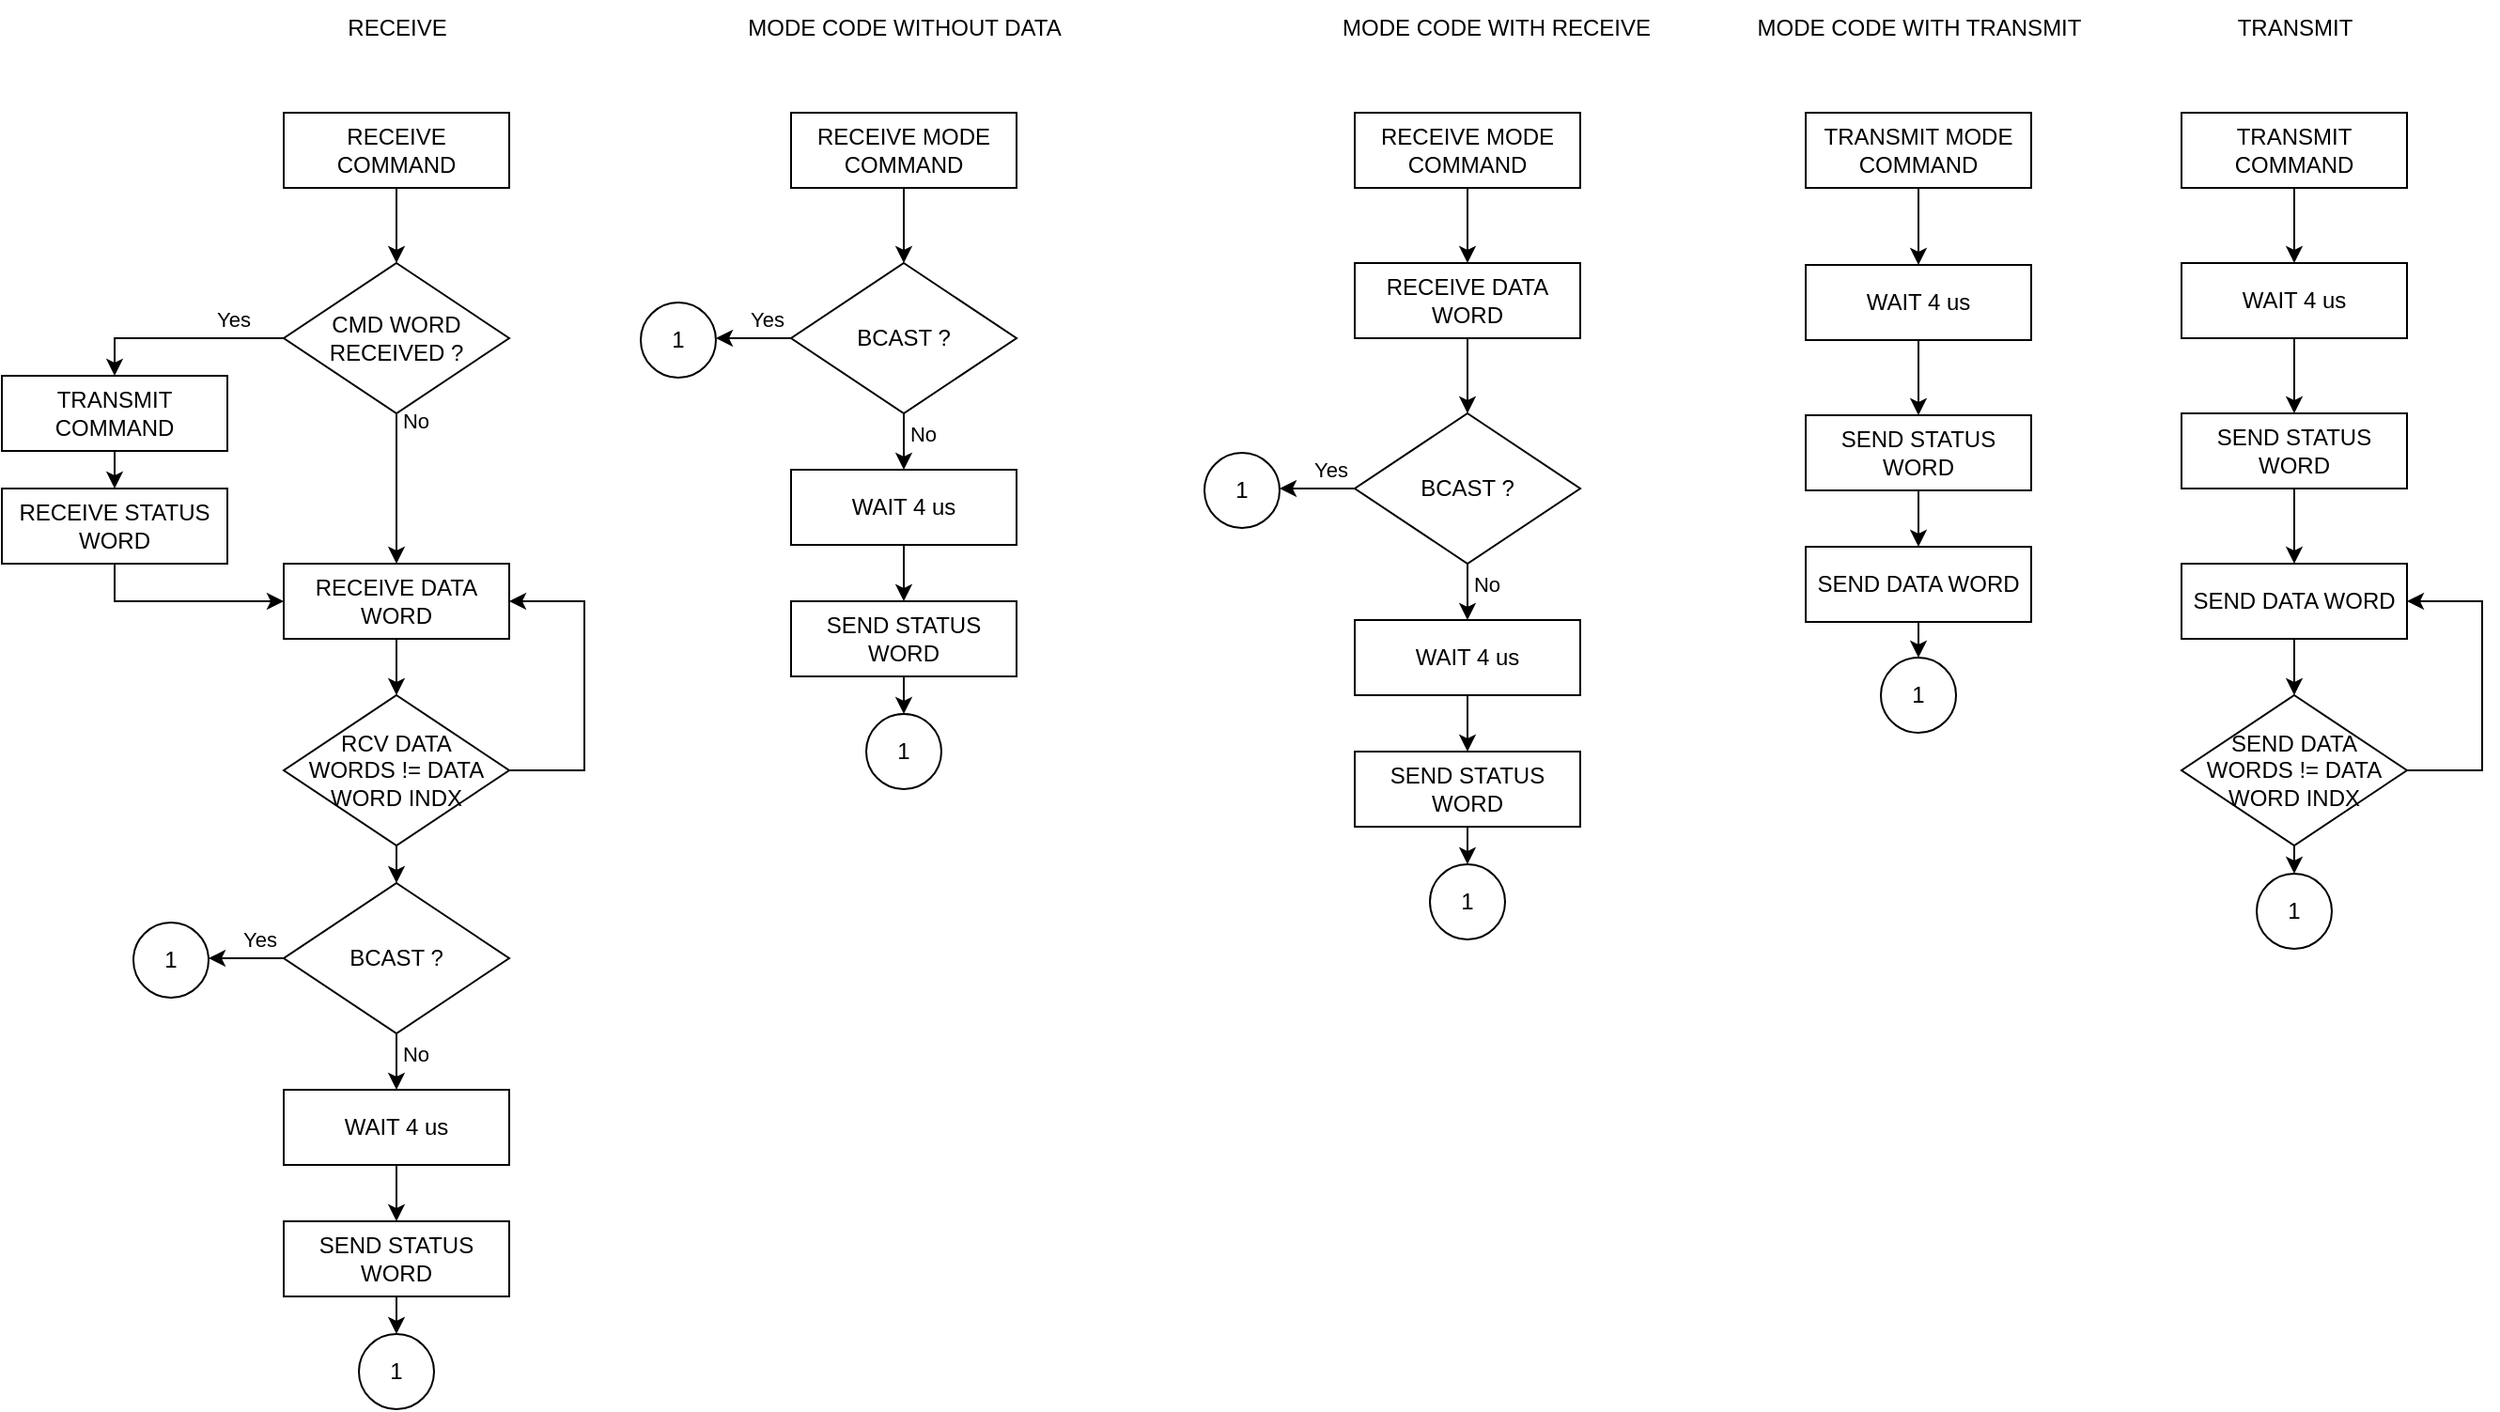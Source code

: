 <mxfile version="24.2.2" type="device">
  <diagram name="Страница — 1" id="RRZoF37K4Z5J2b6S36-b">
    <mxGraphModel dx="1743" dy="1103" grid="1" gridSize="10" guides="1" tooltips="1" connect="1" arrows="1" fold="1" page="1" pageScale="1" pageWidth="827" pageHeight="1169" math="0" shadow="0">
      <root>
        <mxCell id="0" />
        <mxCell id="1" parent="0" />
        <mxCell id="beP1CJdmgHGpIyLdCWvQ-48" style="edgeStyle=orthogonalEdgeStyle;rounded=0;orthogonalLoop=1;jettySize=auto;html=1;exitX=0.5;exitY=1;exitDx=0;exitDy=0;entryX=0.5;entryY=0;entryDx=0;entryDy=0;" edge="1" parent="1" source="beP1CJdmgHGpIyLdCWvQ-41" target="beP1CJdmgHGpIyLdCWvQ-46">
          <mxGeometry relative="1" as="geometry" />
        </mxCell>
        <mxCell id="beP1CJdmgHGpIyLdCWvQ-41" value="RECEIVE DATA WORD" style="rounded=0;whiteSpace=wrap;html=1;" vertex="1" parent="1">
          <mxGeometry x="530" y="560" width="120" height="40" as="geometry" />
        </mxCell>
        <mxCell id="beP1CJdmgHGpIyLdCWvQ-47" style="edgeStyle=orthogonalEdgeStyle;rounded=0;orthogonalLoop=1;jettySize=auto;html=1;exitX=1;exitY=0.5;exitDx=0;exitDy=0;entryX=1;entryY=0.5;entryDx=0;entryDy=0;" edge="1" parent="1" source="beP1CJdmgHGpIyLdCWvQ-46" target="beP1CJdmgHGpIyLdCWvQ-41">
          <mxGeometry relative="1" as="geometry">
            <Array as="points">
              <mxPoint x="690" y="670" />
              <mxPoint x="690" y="580" />
            </Array>
          </mxGeometry>
        </mxCell>
        <mxCell id="beP1CJdmgHGpIyLdCWvQ-46" value="RCV DATA&lt;div&gt;WORDS != DATA WORD INDX&lt;/div&gt;" style="rhombus;whiteSpace=wrap;html=1;" vertex="1" parent="1">
          <mxGeometry x="530" y="630" width="120" height="80" as="geometry" />
        </mxCell>
        <mxCell id="beP1CJdmgHGpIyLdCWvQ-55" style="edgeStyle=orthogonalEdgeStyle;rounded=0;orthogonalLoop=1;jettySize=auto;html=1;exitX=0.5;exitY=1;exitDx=0;exitDy=0;entryX=0.5;entryY=0;entryDx=0;entryDy=0;" edge="1" parent="1" source="beP1CJdmgHGpIyLdCWvQ-51" target="beP1CJdmgHGpIyLdCWvQ-54">
          <mxGeometry relative="1" as="geometry" />
        </mxCell>
        <mxCell id="beP1CJdmgHGpIyLdCWvQ-51" value="WAIT 4 us" style="rounded=0;whiteSpace=wrap;html=1;" vertex="1" parent="1">
          <mxGeometry x="530" y="840" width="120" height="40" as="geometry" />
        </mxCell>
        <mxCell id="beP1CJdmgHGpIyLdCWvQ-56" style="edgeStyle=orthogonalEdgeStyle;rounded=0;orthogonalLoop=1;jettySize=auto;html=1;exitX=0.5;exitY=1;exitDx=0;exitDy=0;entryX=0.5;entryY=0;entryDx=0;entryDy=0;" edge="1" parent="1" source="beP1CJdmgHGpIyLdCWvQ-54" target="beP1CJdmgHGpIyLdCWvQ-57">
          <mxGeometry relative="1" as="geometry">
            <mxPoint x="590.143" y="990" as="targetPoint" />
          </mxGeometry>
        </mxCell>
        <mxCell id="beP1CJdmgHGpIyLdCWvQ-54" value="SEND STATUS WORD" style="rounded=0;whiteSpace=wrap;html=1;" vertex="1" parent="1">
          <mxGeometry x="530" y="910" width="120" height="40" as="geometry" />
        </mxCell>
        <mxCell id="beP1CJdmgHGpIyLdCWvQ-57" value="1" style="ellipse;whiteSpace=wrap;html=1;aspect=fixed;" vertex="1" parent="1">
          <mxGeometry x="570" y="970" width="40" height="40" as="geometry" />
        </mxCell>
        <mxCell id="beP1CJdmgHGpIyLdCWvQ-59" style="edgeStyle=orthogonalEdgeStyle;rounded=0;orthogonalLoop=1;jettySize=auto;html=1;exitX=0.5;exitY=1;exitDx=0;exitDy=0;entryX=0.5;entryY=0;entryDx=0;entryDy=0;" edge="1" parent="1" source="beP1CJdmgHGpIyLdCWvQ-60" target="beP1CJdmgHGpIyLdCWvQ-63">
          <mxGeometry relative="1" as="geometry" />
        </mxCell>
        <mxCell id="beP1CJdmgHGpIyLdCWvQ-60" value="SEND DATA WORD" style="rounded=0;whiteSpace=wrap;html=1;" vertex="1" parent="1">
          <mxGeometry x="1540" y="560" width="120" height="40" as="geometry" />
        </mxCell>
        <mxCell id="beP1CJdmgHGpIyLdCWvQ-61" style="edgeStyle=orthogonalEdgeStyle;rounded=0;orthogonalLoop=1;jettySize=auto;html=1;exitX=1;exitY=0.5;exitDx=0;exitDy=0;entryX=1;entryY=0.5;entryDx=0;entryDy=0;" edge="1" parent="1" source="beP1CJdmgHGpIyLdCWvQ-63" target="beP1CJdmgHGpIyLdCWvQ-60">
          <mxGeometry relative="1" as="geometry">
            <Array as="points">
              <mxPoint x="1700" y="670" />
              <mxPoint x="1700" y="580" />
            </Array>
          </mxGeometry>
        </mxCell>
        <mxCell id="beP1CJdmgHGpIyLdCWvQ-73" style="edgeStyle=orthogonalEdgeStyle;rounded=0;orthogonalLoop=1;jettySize=auto;html=1;exitX=0.5;exitY=1;exitDx=0;exitDy=0;entryX=0.5;entryY=0;entryDx=0;entryDy=0;" edge="1" parent="1" source="beP1CJdmgHGpIyLdCWvQ-63" target="beP1CJdmgHGpIyLdCWvQ-68">
          <mxGeometry relative="1" as="geometry" />
        </mxCell>
        <mxCell id="beP1CJdmgHGpIyLdCWvQ-63" value="SEND DATA&lt;div&gt;WORDS != DATA WORD INDX&lt;/div&gt;" style="rhombus;whiteSpace=wrap;html=1;" vertex="1" parent="1">
          <mxGeometry x="1540" y="630" width="120" height="80" as="geometry" />
        </mxCell>
        <mxCell id="beP1CJdmgHGpIyLdCWvQ-68" value="1" style="ellipse;whiteSpace=wrap;html=1;aspect=fixed;" vertex="1" parent="1">
          <mxGeometry x="1580" y="725" width="40" height="40" as="geometry" />
        </mxCell>
        <mxCell id="beP1CJdmgHGpIyLdCWvQ-70" style="edgeStyle=orthogonalEdgeStyle;rounded=0;orthogonalLoop=1;jettySize=auto;html=1;exitX=0.5;exitY=1;exitDx=0;exitDy=0;entryX=0.5;entryY=0;entryDx=0;entryDy=0;" edge="1" parent="1" source="beP1CJdmgHGpIyLdCWvQ-69" target="beP1CJdmgHGpIyLdCWvQ-60">
          <mxGeometry relative="1" as="geometry" />
        </mxCell>
        <mxCell id="beP1CJdmgHGpIyLdCWvQ-69" value="SEND STATUS WORD" style="rounded=0;whiteSpace=wrap;html=1;" vertex="1" parent="1">
          <mxGeometry x="1540" y="480" width="120" height="40" as="geometry" />
        </mxCell>
        <mxCell id="beP1CJdmgHGpIyLdCWvQ-72" style="edgeStyle=orthogonalEdgeStyle;rounded=0;orthogonalLoop=1;jettySize=auto;html=1;exitX=0.5;exitY=1;exitDx=0;exitDy=0;entryX=0.5;entryY=0;entryDx=0;entryDy=0;" edge="1" parent="1" source="beP1CJdmgHGpIyLdCWvQ-71" target="beP1CJdmgHGpIyLdCWvQ-69">
          <mxGeometry relative="1" as="geometry" />
        </mxCell>
        <mxCell id="beP1CJdmgHGpIyLdCWvQ-71" value="WAIT 4 us" style="rounded=0;whiteSpace=wrap;html=1;" vertex="1" parent="1">
          <mxGeometry x="1540" y="400" width="120" height="40" as="geometry" />
        </mxCell>
        <mxCell id="beP1CJdmgHGpIyLdCWvQ-76" value="RECEIVE MODE COMMAND" style="rounded=0;whiteSpace=wrap;html=1;" vertex="1" parent="1">
          <mxGeometry x="800" y="320" width="120" height="40" as="geometry" />
        </mxCell>
        <mxCell id="beP1CJdmgHGpIyLdCWvQ-78" style="edgeStyle=orthogonalEdgeStyle;rounded=0;orthogonalLoop=1;jettySize=auto;html=1;exitX=0.5;exitY=1;exitDx=0;exitDy=0;entryX=0.5;entryY=0;entryDx=0;entryDy=0;" edge="1" parent="1" source="beP1CJdmgHGpIyLdCWvQ-76" target="beP1CJdmgHGpIyLdCWvQ-140">
          <mxGeometry relative="1" as="geometry">
            <mxPoint x="800" y="401" as="targetPoint" />
            <mxPoint x="800" y="381" as="sourcePoint" />
          </mxGeometry>
        </mxCell>
        <mxCell id="beP1CJdmgHGpIyLdCWvQ-87" value="RECEIVE" style="text;html=1;align=center;verticalAlign=middle;resizable=0;points=[];autosize=1;strokeColor=none;fillColor=none;" vertex="1" parent="1">
          <mxGeometry x="550" y="260" width="80" height="30" as="geometry" />
        </mxCell>
        <mxCell id="beP1CJdmgHGpIyLdCWvQ-88" value="TRANSMIT" style="text;html=1;align=center;verticalAlign=middle;resizable=0;points=[];autosize=1;strokeColor=none;fillColor=none;" vertex="1" parent="1">
          <mxGeometry x="1560" y="260" width="80" height="30" as="geometry" />
        </mxCell>
        <mxCell id="beP1CJdmgHGpIyLdCWvQ-89" value="MODE CODE WITHOUT DATA" style="text;html=1;align=center;verticalAlign=middle;resizable=0;points=[];autosize=1;strokeColor=none;fillColor=none;" vertex="1" parent="1">
          <mxGeometry x="765" y="260" width="190" height="30" as="geometry" />
        </mxCell>
        <mxCell id="beP1CJdmgHGpIyLdCWvQ-90" style="edgeStyle=orthogonalEdgeStyle;rounded=0;orthogonalLoop=1;jettySize=auto;html=1;exitX=0.5;exitY=1;exitDx=0;exitDy=0;entryX=0.5;entryY=0;entryDx=0;entryDy=0;" edge="1" parent="1" source="beP1CJdmgHGpIyLdCWvQ-91" target="beP1CJdmgHGpIyLdCWvQ-101">
          <mxGeometry relative="1" as="geometry">
            <mxPoint x="1160" y="390" as="targetPoint" />
            <Array as="points" />
          </mxGeometry>
        </mxCell>
        <mxCell id="beP1CJdmgHGpIyLdCWvQ-91" value="RECEIVE MODE COMMAND" style="rounded=0;whiteSpace=wrap;html=1;" vertex="1" parent="1">
          <mxGeometry x="1100" y="320" width="120" height="40" as="geometry" />
        </mxCell>
        <mxCell id="beP1CJdmgHGpIyLdCWvQ-93" style="edgeStyle=orthogonalEdgeStyle;rounded=0;orthogonalLoop=1;jettySize=auto;html=1;exitX=0.5;exitY=1;exitDx=0;exitDy=0;entryX=0.5;entryY=0;entryDx=0;entryDy=0;" edge="1" parent="1" source="beP1CJdmgHGpIyLdCWvQ-101" target="beP1CJdmgHGpIyLdCWvQ-151">
          <mxGeometry relative="1" as="geometry">
            <mxPoint x="1160" y="470" as="targetPoint" />
            <mxPoint x="1160" y="470" as="sourcePoint" />
          </mxGeometry>
        </mxCell>
        <mxCell id="beP1CJdmgHGpIyLdCWvQ-100" value="MODE CODE WITH RECEIVE" style="text;html=1;align=center;verticalAlign=middle;resizable=0;points=[];autosize=1;strokeColor=none;fillColor=none;" vertex="1" parent="1">
          <mxGeometry x="1080" y="260" width="190" height="30" as="geometry" />
        </mxCell>
        <mxCell id="beP1CJdmgHGpIyLdCWvQ-101" value="RECEIVE DATA WORD" style="rounded=0;whiteSpace=wrap;html=1;" vertex="1" parent="1">
          <mxGeometry x="1100" y="400" width="120" height="40" as="geometry" />
        </mxCell>
        <mxCell id="beP1CJdmgHGpIyLdCWvQ-120" style="edgeStyle=orthogonalEdgeStyle;rounded=0;orthogonalLoop=1;jettySize=auto;html=1;exitX=0.5;exitY=1;exitDx=0;exitDy=0;entryX=0.5;entryY=0;entryDx=0;entryDy=0;" edge="1" parent="1" source="beP1CJdmgHGpIyLdCWvQ-104" target="beP1CJdmgHGpIyLdCWvQ-108">
          <mxGeometry relative="1" as="geometry" />
        </mxCell>
        <mxCell id="beP1CJdmgHGpIyLdCWvQ-104" value="SEND DATA WORD" style="rounded=0;whiteSpace=wrap;html=1;" vertex="1" parent="1">
          <mxGeometry x="1340" y="551" width="120" height="40" as="geometry" />
        </mxCell>
        <mxCell id="beP1CJdmgHGpIyLdCWvQ-108" value="1" style="ellipse;whiteSpace=wrap;html=1;aspect=fixed;" vertex="1" parent="1">
          <mxGeometry x="1380" y="610" width="40" height="40" as="geometry" />
        </mxCell>
        <mxCell id="beP1CJdmgHGpIyLdCWvQ-109" style="edgeStyle=orthogonalEdgeStyle;rounded=0;orthogonalLoop=1;jettySize=auto;html=1;exitX=0.5;exitY=1;exitDx=0;exitDy=0;entryX=0.5;entryY=0;entryDx=0;entryDy=0;" edge="1" parent="1" source="beP1CJdmgHGpIyLdCWvQ-110" target="beP1CJdmgHGpIyLdCWvQ-104">
          <mxGeometry relative="1" as="geometry" />
        </mxCell>
        <mxCell id="beP1CJdmgHGpIyLdCWvQ-110" value="SEND STATUS WORD" style="rounded=0;whiteSpace=wrap;html=1;" vertex="1" parent="1">
          <mxGeometry x="1340" y="481" width="120" height="40" as="geometry" />
        </mxCell>
        <mxCell id="beP1CJdmgHGpIyLdCWvQ-111" style="edgeStyle=orthogonalEdgeStyle;rounded=0;orthogonalLoop=1;jettySize=auto;html=1;exitX=0.5;exitY=1;exitDx=0;exitDy=0;entryX=0.5;entryY=0;entryDx=0;entryDy=0;" edge="1" parent="1" source="beP1CJdmgHGpIyLdCWvQ-112" target="beP1CJdmgHGpIyLdCWvQ-110">
          <mxGeometry relative="1" as="geometry" />
        </mxCell>
        <mxCell id="beP1CJdmgHGpIyLdCWvQ-112" value="WAIT 4 us" style="rounded=0;whiteSpace=wrap;html=1;" vertex="1" parent="1">
          <mxGeometry x="1340" y="401" width="120" height="40" as="geometry" />
        </mxCell>
        <mxCell id="beP1CJdmgHGpIyLdCWvQ-113" value="MODE CODE WITH TRANSMIT" style="text;html=1;align=center;verticalAlign=middle;resizable=0;points=[];autosize=1;strokeColor=none;fillColor=none;" vertex="1" parent="1">
          <mxGeometry x="1300" y="260" width="200" height="30" as="geometry" />
        </mxCell>
        <mxCell id="beP1CJdmgHGpIyLdCWvQ-183" style="edgeStyle=orthogonalEdgeStyle;rounded=0;orthogonalLoop=1;jettySize=auto;html=1;exitX=0.5;exitY=1;exitDx=0;exitDy=0;entryX=0.5;entryY=0;entryDx=0;entryDy=0;" edge="1" parent="1" source="beP1CJdmgHGpIyLdCWvQ-114" target="beP1CJdmgHGpIyLdCWvQ-178">
          <mxGeometry relative="1" as="geometry" />
        </mxCell>
        <mxCell id="beP1CJdmgHGpIyLdCWvQ-114" value="RECEIVE COMMAND" style="rounded=0;whiteSpace=wrap;html=1;" vertex="1" parent="1">
          <mxGeometry x="530" y="320" width="120" height="40" as="geometry" />
        </mxCell>
        <mxCell id="beP1CJdmgHGpIyLdCWvQ-117" style="edgeStyle=orthogonalEdgeStyle;rounded=0;orthogonalLoop=1;jettySize=auto;html=1;exitX=0.5;exitY=1;exitDx=0;exitDy=0;entryX=0.5;entryY=0;entryDx=0;entryDy=0;" edge="1" parent="1" source="beP1CJdmgHGpIyLdCWvQ-116" target="beP1CJdmgHGpIyLdCWvQ-71">
          <mxGeometry relative="1" as="geometry" />
        </mxCell>
        <mxCell id="beP1CJdmgHGpIyLdCWvQ-116" value="TRANSMIT COMMAND" style="rounded=0;whiteSpace=wrap;html=1;" vertex="1" parent="1">
          <mxGeometry x="1540" y="320" width="120" height="40" as="geometry" />
        </mxCell>
        <mxCell id="beP1CJdmgHGpIyLdCWvQ-119" style="edgeStyle=orthogonalEdgeStyle;rounded=0;orthogonalLoop=1;jettySize=auto;html=1;exitX=0.5;exitY=1;exitDx=0;exitDy=0;entryX=0.5;entryY=0;entryDx=0;entryDy=0;" edge="1" parent="1" source="beP1CJdmgHGpIyLdCWvQ-118" target="beP1CJdmgHGpIyLdCWvQ-112">
          <mxGeometry relative="1" as="geometry" />
        </mxCell>
        <mxCell id="beP1CJdmgHGpIyLdCWvQ-118" value="TRANSMIT MODE COMMAND" style="rounded=0;whiteSpace=wrap;html=1;" vertex="1" parent="1">
          <mxGeometry x="1340" y="320" width="120" height="40" as="geometry" />
        </mxCell>
        <mxCell id="beP1CJdmgHGpIyLdCWvQ-126" style="edgeStyle=orthogonalEdgeStyle;rounded=0;orthogonalLoop=1;jettySize=auto;html=1;exitX=0.5;exitY=1;exitDx=0;exitDy=0;entryX=0.5;entryY=0;entryDx=0;entryDy=0;" edge="1" parent="1" source="beP1CJdmgHGpIyLdCWvQ-124" target="beP1CJdmgHGpIyLdCWvQ-51">
          <mxGeometry relative="1" as="geometry" />
        </mxCell>
        <mxCell id="beP1CJdmgHGpIyLdCWvQ-127" value="No" style="edgeLabel;html=1;align=center;verticalAlign=middle;resizable=0;points=[];" vertex="1" connectable="0" parent="beP1CJdmgHGpIyLdCWvQ-126">
          <mxGeometry x="-0.306" y="2" relative="1" as="geometry">
            <mxPoint x="8" as="offset" />
          </mxGeometry>
        </mxCell>
        <mxCell id="beP1CJdmgHGpIyLdCWvQ-128" style="edgeStyle=orthogonalEdgeStyle;rounded=0;orthogonalLoop=1;jettySize=auto;html=1;exitX=0;exitY=0.5;exitDx=0;exitDy=0;entryX=1;entryY=0.475;entryDx=0;entryDy=0;entryPerimeter=0;" edge="1" parent="1" source="beP1CJdmgHGpIyLdCWvQ-124" target="beP1CJdmgHGpIyLdCWvQ-130">
          <mxGeometry relative="1" as="geometry">
            <mxPoint x="490" y="770" as="targetPoint" />
          </mxGeometry>
        </mxCell>
        <mxCell id="beP1CJdmgHGpIyLdCWvQ-129" value="Yes" style="edgeLabel;html=1;align=center;verticalAlign=middle;resizable=0;points=[];" vertex="1" connectable="0" parent="beP1CJdmgHGpIyLdCWvQ-128">
          <mxGeometry x="-0.307" y="-1" relative="1" as="geometry">
            <mxPoint x="1" y="-9" as="offset" />
          </mxGeometry>
        </mxCell>
        <mxCell id="beP1CJdmgHGpIyLdCWvQ-124" value="BCAST ?" style="rhombus;whiteSpace=wrap;html=1;" vertex="1" parent="1">
          <mxGeometry x="530" y="730" width="120" height="80" as="geometry" />
        </mxCell>
        <mxCell id="beP1CJdmgHGpIyLdCWvQ-125" style="edgeStyle=orthogonalEdgeStyle;rounded=0;orthogonalLoop=1;jettySize=auto;html=1;exitX=0.5;exitY=1;exitDx=0;exitDy=0;entryX=0.5;entryY=0;entryDx=0;entryDy=0;" edge="1" parent="1" source="beP1CJdmgHGpIyLdCWvQ-46" target="beP1CJdmgHGpIyLdCWvQ-124">
          <mxGeometry relative="1" as="geometry" />
        </mxCell>
        <mxCell id="beP1CJdmgHGpIyLdCWvQ-130" value="1" style="ellipse;whiteSpace=wrap;html=1;aspect=fixed;" vertex="1" parent="1">
          <mxGeometry x="450" y="751" width="40" height="40" as="geometry" />
        </mxCell>
        <mxCell id="beP1CJdmgHGpIyLdCWvQ-131" style="edgeStyle=orthogonalEdgeStyle;rounded=0;orthogonalLoop=1;jettySize=auto;html=1;exitX=0.5;exitY=1;exitDx=0;exitDy=0;entryX=0.5;entryY=0;entryDx=0;entryDy=0;" edge="1" parent="1" source="beP1CJdmgHGpIyLdCWvQ-132" target="beP1CJdmgHGpIyLdCWvQ-134">
          <mxGeometry relative="1" as="geometry" />
        </mxCell>
        <mxCell id="beP1CJdmgHGpIyLdCWvQ-132" value="WAIT 4 us" style="rounded=0;whiteSpace=wrap;html=1;" vertex="1" parent="1">
          <mxGeometry x="800" y="510" width="120" height="40" as="geometry" />
        </mxCell>
        <mxCell id="beP1CJdmgHGpIyLdCWvQ-133" style="edgeStyle=orthogonalEdgeStyle;rounded=0;orthogonalLoop=1;jettySize=auto;html=1;exitX=0.5;exitY=1;exitDx=0;exitDy=0;entryX=0.5;entryY=0;entryDx=0;entryDy=0;" edge="1" parent="1" source="beP1CJdmgHGpIyLdCWvQ-134" target="beP1CJdmgHGpIyLdCWvQ-135">
          <mxGeometry relative="1" as="geometry">
            <mxPoint x="860.143" y="660" as="targetPoint" />
          </mxGeometry>
        </mxCell>
        <mxCell id="beP1CJdmgHGpIyLdCWvQ-134" value="SEND STATUS WORD" style="rounded=0;whiteSpace=wrap;html=1;" vertex="1" parent="1">
          <mxGeometry x="800" y="580" width="120" height="40" as="geometry" />
        </mxCell>
        <mxCell id="beP1CJdmgHGpIyLdCWvQ-135" value="1" style="ellipse;whiteSpace=wrap;html=1;aspect=fixed;" vertex="1" parent="1">
          <mxGeometry x="840" y="640" width="40" height="40" as="geometry" />
        </mxCell>
        <mxCell id="beP1CJdmgHGpIyLdCWvQ-136" style="edgeStyle=orthogonalEdgeStyle;rounded=0;orthogonalLoop=1;jettySize=auto;html=1;exitX=0.5;exitY=1;exitDx=0;exitDy=0;entryX=0.5;entryY=0;entryDx=0;entryDy=0;" edge="1" parent="1" source="beP1CJdmgHGpIyLdCWvQ-140" target="beP1CJdmgHGpIyLdCWvQ-132">
          <mxGeometry relative="1" as="geometry" />
        </mxCell>
        <mxCell id="beP1CJdmgHGpIyLdCWvQ-137" value="No" style="edgeLabel;html=1;align=center;verticalAlign=middle;resizable=0;points=[];" vertex="1" connectable="0" parent="beP1CJdmgHGpIyLdCWvQ-136">
          <mxGeometry x="-0.306" y="2" relative="1" as="geometry">
            <mxPoint x="8" as="offset" />
          </mxGeometry>
        </mxCell>
        <mxCell id="beP1CJdmgHGpIyLdCWvQ-138" style="edgeStyle=orthogonalEdgeStyle;rounded=0;orthogonalLoop=1;jettySize=auto;html=1;exitX=0;exitY=0.5;exitDx=0;exitDy=0;entryX=1;entryY=0.475;entryDx=0;entryDy=0;entryPerimeter=0;" edge="1" parent="1" source="beP1CJdmgHGpIyLdCWvQ-140" target="beP1CJdmgHGpIyLdCWvQ-141">
          <mxGeometry relative="1" as="geometry">
            <mxPoint x="760" y="440" as="targetPoint" />
          </mxGeometry>
        </mxCell>
        <mxCell id="beP1CJdmgHGpIyLdCWvQ-139" value="Yes" style="edgeLabel;html=1;align=center;verticalAlign=middle;resizable=0;points=[];" vertex="1" connectable="0" parent="beP1CJdmgHGpIyLdCWvQ-138">
          <mxGeometry x="-0.307" y="-1" relative="1" as="geometry">
            <mxPoint x="1" y="-9" as="offset" />
          </mxGeometry>
        </mxCell>
        <mxCell id="beP1CJdmgHGpIyLdCWvQ-140" value="BCAST ?" style="rhombus;whiteSpace=wrap;html=1;" vertex="1" parent="1">
          <mxGeometry x="800" y="400" width="120" height="80" as="geometry" />
        </mxCell>
        <mxCell id="beP1CJdmgHGpIyLdCWvQ-141" value="1" style="ellipse;whiteSpace=wrap;html=1;aspect=fixed;" vertex="1" parent="1">
          <mxGeometry x="720" y="421" width="40" height="40" as="geometry" />
        </mxCell>
        <mxCell id="beP1CJdmgHGpIyLdCWvQ-142" style="edgeStyle=orthogonalEdgeStyle;rounded=0;orthogonalLoop=1;jettySize=auto;html=1;exitX=0.5;exitY=1;exitDx=0;exitDy=0;entryX=0.5;entryY=0;entryDx=0;entryDy=0;" edge="1" parent="1" source="beP1CJdmgHGpIyLdCWvQ-143" target="beP1CJdmgHGpIyLdCWvQ-145">
          <mxGeometry relative="1" as="geometry" />
        </mxCell>
        <mxCell id="beP1CJdmgHGpIyLdCWvQ-143" value="WAIT 4 us" style="rounded=0;whiteSpace=wrap;html=1;" vertex="1" parent="1">
          <mxGeometry x="1100" y="590" width="120" height="40" as="geometry" />
        </mxCell>
        <mxCell id="beP1CJdmgHGpIyLdCWvQ-144" style="edgeStyle=orthogonalEdgeStyle;rounded=0;orthogonalLoop=1;jettySize=auto;html=1;exitX=0.5;exitY=1;exitDx=0;exitDy=0;entryX=0.5;entryY=0;entryDx=0;entryDy=0;" edge="1" parent="1" source="beP1CJdmgHGpIyLdCWvQ-145" target="beP1CJdmgHGpIyLdCWvQ-146">
          <mxGeometry relative="1" as="geometry">
            <mxPoint x="1160.143" y="740" as="targetPoint" />
          </mxGeometry>
        </mxCell>
        <mxCell id="beP1CJdmgHGpIyLdCWvQ-145" value="SEND STATUS WORD" style="rounded=0;whiteSpace=wrap;html=1;" vertex="1" parent="1">
          <mxGeometry x="1100" y="660" width="120" height="40" as="geometry" />
        </mxCell>
        <mxCell id="beP1CJdmgHGpIyLdCWvQ-146" value="1" style="ellipse;whiteSpace=wrap;html=1;aspect=fixed;" vertex="1" parent="1">
          <mxGeometry x="1140" y="720" width="40" height="40" as="geometry" />
        </mxCell>
        <mxCell id="beP1CJdmgHGpIyLdCWvQ-147" style="edgeStyle=orthogonalEdgeStyle;rounded=0;orthogonalLoop=1;jettySize=auto;html=1;exitX=0.5;exitY=1;exitDx=0;exitDy=0;entryX=0.5;entryY=0;entryDx=0;entryDy=0;" edge="1" parent="1" source="beP1CJdmgHGpIyLdCWvQ-151" target="beP1CJdmgHGpIyLdCWvQ-143">
          <mxGeometry relative="1" as="geometry" />
        </mxCell>
        <mxCell id="beP1CJdmgHGpIyLdCWvQ-148" value="No" style="edgeLabel;html=1;align=center;verticalAlign=middle;resizable=0;points=[];" vertex="1" connectable="0" parent="beP1CJdmgHGpIyLdCWvQ-147">
          <mxGeometry x="-0.306" y="2" relative="1" as="geometry">
            <mxPoint x="8" as="offset" />
          </mxGeometry>
        </mxCell>
        <mxCell id="beP1CJdmgHGpIyLdCWvQ-149" style="edgeStyle=orthogonalEdgeStyle;rounded=0;orthogonalLoop=1;jettySize=auto;html=1;exitX=0;exitY=0.5;exitDx=0;exitDy=0;entryX=1;entryY=0.475;entryDx=0;entryDy=0;entryPerimeter=0;" edge="1" parent="1" source="beP1CJdmgHGpIyLdCWvQ-151" target="beP1CJdmgHGpIyLdCWvQ-152">
          <mxGeometry relative="1" as="geometry">
            <mxPoint x="1060" y="520" as="targetPoint" />
          </mxGeometry>
        </mxCell>
        <mxCell id="beP1CJdmgHGpIyLdCWvQ-150" value="Yes" style="edgeLabel;html=1;align=center;verticalAlign=middle;resizable=0;points=[];" vertex="1" connectable="0" parent="beP1CJdmgHGpIyLdCWvQ-149">
          <mxGeometry x="-0.307" y="-1" relative="1" as="geometry">
            <mxPoint x="1" y="-9" as="offset" />
          </mxGeometry>
        </mxCell>
        <mxCell id="beP1CJdmgHGpIyLdCWvQ-151" value="BCAST ?" style="rhombus;whiteSpace=wrap;html=1;" vertex="1" parent="1">
          <mxGeometry x="1100" y="480" width="120" height="80" as="geometry" />
        </mxCell>
        <mxCell id="beP1CJdmgHGpIyLdCWvQ-152" value="1" style="ellipse;whiteSpace=wrap;html=1;aspect=fixed;" vertex="1" parent="1">
          <mxGeometry x="1020" y="501" width="40" height="40" as="geometry" />
        </mxCell>
        <mxCell id="beP1CJdmgHGpIyLdCWvQ-155" style="edgeStyle=orthogonalEdgeStyle;rounded=0;orthogonalLoop=1;jettySize=auto;html=1;exitX=1;exitY=0.5;exitDx=0;exitDy=0;entryX=1;entryY=0.5;entryDx=0;entryDy=0;" edge="1" parent="1" source="beP1CJdmgHGpIyLdCWvQ-156">
          <mxGeometry relative="1" as="geometry">
            <Array as="points">
              <mxPoint x="320" y="510" />
              <mxPoint x="320" y="420" />
            </Array>
            <mxPoint x="280" y="420" as="targetPoint" />
          </mxGeometry>
        </mxCell>
        <mxCell id="beP1CJdmgHGpIyLdCWvQ-176" style="edgeStyle=orthogonalEdgeStyle;rounded=0;orthogonalLoop=1;jettySize=auto;html=1;exitX=0.5;exitY=1;exitDx=0;exitDy=0;entryX=0.5;entryY=0;entryDx=0;entryDy=0;" edge="1" parent="1" source="beP1CJdmgHGpIyLdCWvQ-164" target="beP1CJdmgHGpIyLdCWvQ-172">
          <mxGeometry relative="1" as="geometry" />
        </mxCell>
        <mxCell id="beP1CJdmgHGpIyLdCWvQ-164" value="TRANSMIT COMMAND" style="rounded=0;whiteSpace=wrap;html=1;" vertex="1" parent="1">
          <mxGeometry x="380" y="460" width="120" height="40" as="geometry" />
        </mxCell>
        <mxCell id="beP1CJdmgHGpIyLdCWvQ-177" style="edgeStyle=orthogonalEdgeStyle;rounded=0;orthogonalLoop=1;jettySize=auto;html=1;exitX=0.5;exitY=1;exitDx=0;exitDy=0;entryX=0;entryY=0.5;entryDx=0;entryDy=0;" edge="1" parent="1" source="beP1CJdmgHGpIyLdCWvQ-172" target="beP1CJdmgHGpIyLdCWvQ-41">
          <mxGeometry relative="1" as="geometry" />
        </mxCell>
        <mxCell id="beP1CJdmgHGpIyLdCWvQ-172" value="RECEIVE STATUS WORD" style="rounded=0;whiteSpace=wrap;html=1;" vertex="1" parent="1">
          <mxGeometry x="380" y="520" width="120" height="40" as="geometry" />
        </mxCell>
        <mxCell id="beP1CJdmgHGpIyLdCWvQ-179" style="edgeStyle=orthogonalEdgeStyle;rounded=0;orthogonalLoop=1;jettySize=auto;html=1;exitX=0.5;exitY=1;exitDx=0;exitDy=0;entryX=0.5;entryY=0;entryDx=0;entryDy=0;" edge="1" parent="1" source="beP1CJdmgHGpIyLdCWvQ-178" target="beP1CJdmgHGpIyLdCWvQ-41">
          <mxGeometry relative="1" as="geometry" />
        </mxCell>
        <mxCell id="beP1CJdmgHGpIyLdCWvQ-182" value="No" style="edgeLabel;html=1;align=center;verticalAlign=middle;resizable=0;points=[];" vertex="1" connectable="0" parent="beP1CJdmgHGpIyLdCWvQ-179">
          <mxGeometry x="-0.859" y="2" relative="1" as="geometry">
            <mxPoint x="8" y="-2" as="offset" />
          </mxGeometry>
        </mxCell>
        <mxCell id="beP1CJdmgHGpIyLdCWvQ-180" style="edgeStyle=orthogonalEdgeStyle;rounded=0;orthogonalLoop=1;jettySize=auto;html=1;exitX=0;exitY=0.5;exitDx=0;exitDy=0;entryX=0.5;entryY=0;entryDx=0;entryDy=0;" edge="1" parent="1" source="beP1CJdmgHGpIyLdCWvQ-178" target="beP1CJdmgHGpIyLdCWvQ-164">
          <mxGeometry relative="1" as="geometry" />
        </mxCell>
        <mxCell id="beP1CJdmgHGpIyLdCWvQ-181" value="Yes" style="edgeLabel;html=1;align=center;verticalAlign=middle;resizable=0;points=[];" vertex="1" connectable="0" parent="beP1CJdmgHGpIyLdCWvQ-180">
          <mxGeometry x="-0.406" relative="1" as="geometry">
            <mxPoint x="5" y="-10" as="offset" />
          </mxGeometry>
        </mxCell>
        <mxCell id="beP1CJdmgHGpIyLdCWvQ-178" value="CMD WORD RECEIVED ?" style="rhombus;whiteSpace=wrap;html=1;" vertex="1" parent="1">
          <mxGeometry x="530" y="400" width="120" height="80" as="geometry" />
        </mxCell>
      </root>
    </mxGraphModel>
  </diagram>
</mxfile>
